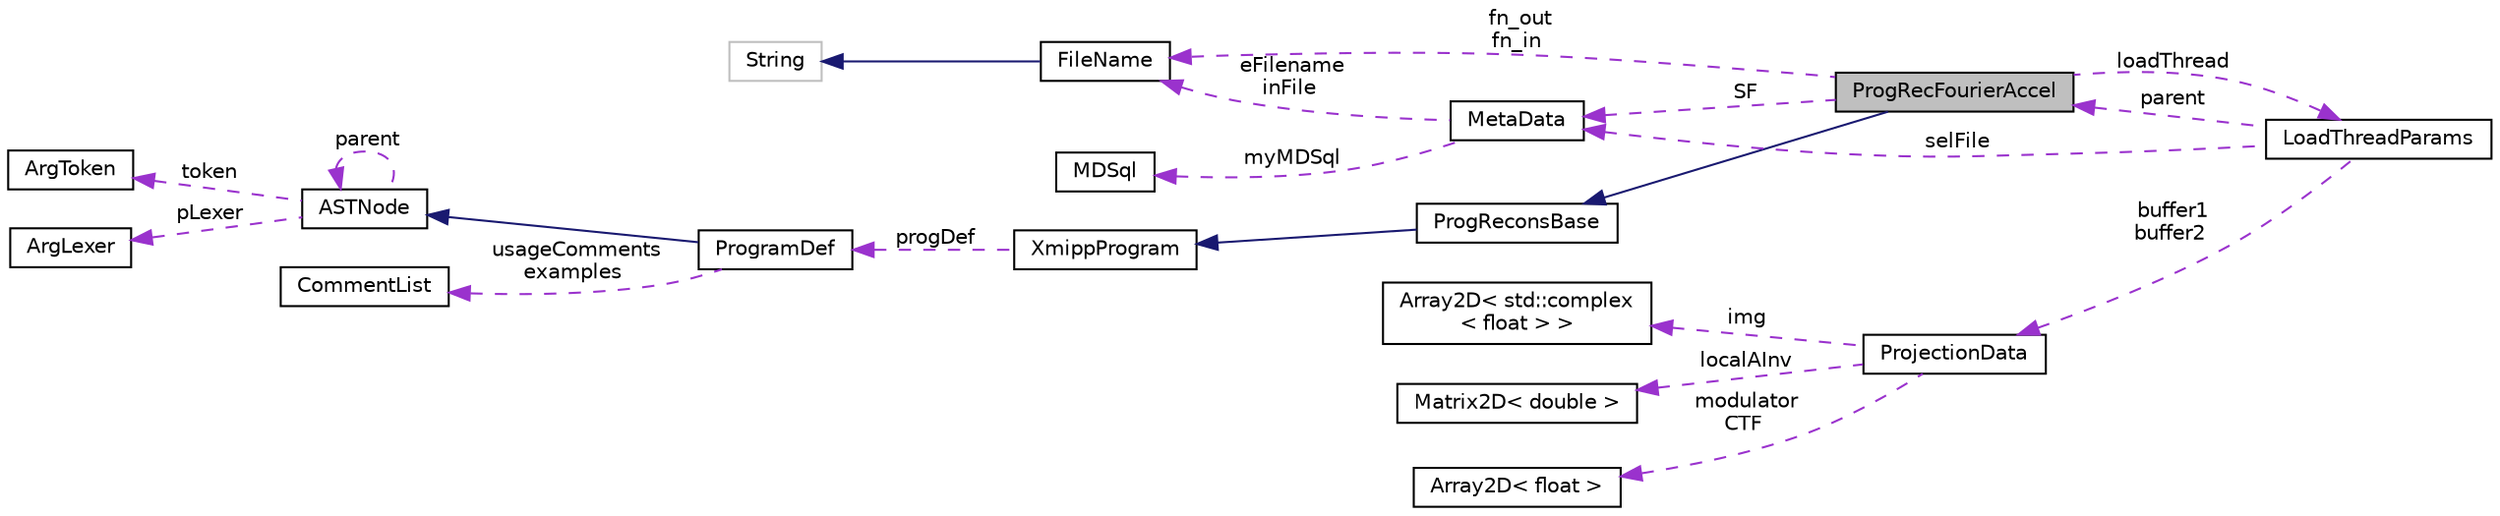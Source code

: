 digraph "ProgRecFourierAccel"
{
  edge [fontname="Helvetica",fontsize="10",labelfontname="Helvetica",labelfontsize="10"];
  node [fontname="Helvetica",fontsize="10",shape=record];
  rankdir="LR";
  Node4 [label="ProgRecFourierAccel",height=0.2,width=0.4,color="black", fillcolor="grey75", style="filled", fontcolor="black"];
  Node5 -> Node4 [dir="back",color="midnightblue",fontsize="10",style="solid",fontname="Helvetica"];
  Node5 [label="ProgReconsBase",height=0.2,width=0.4,color="black", fillcolor="white", style="filled",URL="$classProgReconsBase.html"];
  Node6 -> Node5 [dir="back",color="midnightblue",fontsize="10",style="solid",fontname="Helvetica"];
  Node6 [label="XmippProgram",height=0.2,width=0.4,color="black", fillcolor="white", style="filled",URL="$classXmippProgram.html"];
  Node7 -> Node6 [dir="back",color="darkorchid3",fontsize="10",style="dashed",label=" progDef" ,fontname="Helvetica"];
  Node7 [label="ProgramDef",height=0.2,width=0.4,color="black", fillcolor="white", style="filled",URL="$classProgramDef.html"];
  Node8 -> Node7 [dir="back",color="midnightblue",fontsize="10",style="solid",fontname="Helvetica"];
  Node8 [label="ASTNode",height=0.2,width=0.4,color="black", fillcolor="white", style="filled",URL="$classASTNode.html"];
  Node9 -> Node8 [dir="back",color="darkorchid3",fontsize="10",style="dashed",label=" token" ,fontname="Helvetica"];
  Node9 [label="ArgToken",height=0.2,width=0.4,color="black", fillcolor="white", style="filled",URL="$classArgToken.html"];
  Node10 -> Node8 [dir="back",color="darkorchid3",fontsize="10",style="dashed",label=" pLexer" ,fontname="Helvetica"];
  Node10 [label="ArgLexer",height=0.2,width=0.4,color="black", fillcolor="white", style="filled",URL="$classArgLexer.html"];
  Node8 -> Node8 [dir="back",color="darkorchid3",fontsize="10",style="dashed",label=" parent" ,fontname="Helvetica"];
  Node11 -> Node7 [dir="back",color="darkorchid3",fontsize="10",style="dashed",label=" usageComments\nexamples" ,fontname="Helvetica"];
  Node11 [label="CommentList",height=0.2,width=0.4,color="black", fillcolor="white", style="filled",URL="$classCommentList.html"];
  Node12 -> Node4 [dir="back",color="darkorchid3",fontsize="10",style="dashed",label=" SF" ,fontname="Helvetica"];
  Node12 [label="MetaData",height=0.2,width=0.4,color="black", fillcolor="white", style="filled",URL="$classMetaData.html"];
  Node13 -> Node12 [dir="back",color="darkorchid3",fontsize="10",style="dashed",label=" myMDSql" ,fontname="Helvetica"];
  Node13 [label="MDSql",height=0.2,width=0.4,color="black", fillcolor="white", style="filled",URL="$classMDSql.html"];
  Node14 -> Node12 [dir="back",color="darkorchid3",fontsize="10",style="dashed",label=" eFilename\ninFile" ,fontname="Helvetica"];
  Node14 [label="FileName",height=0.2,width=0.4,color="black", fillcolor="white", style="filled",URL="$classFileName.html"];
  Node15 -> Node14 [dir="back",color="midnightblue",fontsize="10",style="solid",fontname="Helvetica"];
  Node15 [label="String",height=0.2,width=0.4,color="grey75", fillcolor="white", style="filled"];
  Node16 -> Node4 [dir="back",color="darkorchid3",fontsize="10",style="dashed",label=" loadThread" ,fontname="Helvetica"];
  Node16 [label="LoadThreadParams",height=0.2,width=0.4,color="black", fillcolor="white", style="filled",URL="$structLoadThreadParams.html"];
  Node4 -> Node16 [dir="back",color="darkorchid3",fontsize="10",style="dashed",label=" parent" ,fontname="Helvetica"];
  Node12 -> Node16 [dir="back",color="darkorchid3",fontsize="10",style="dashed",label=" selFile" ,fontname="Helvetica"];
  Node17 -> Node16 [dir="back",color="darkorchid3",fontsize="10",style="dashed",label=" buffer1\nbuffer2" ,fontname="Helvetica"];
  Node17 [label="ProjectionData",height=0.2,width=0.4,color="black", fillcolor="white", style="filled",URL="$structProjectionData.html"];
  Node18 -> Node17 [dir="back",color="darkorchid3",fontsize="10",style="dashed",label=" img" ,fontname="Helvetica"];
  Node18 [label="Array2D\< std::complex\l\< float \> \>",height=0.2,width=0.4,color="black", fillcolor="white", style="filled",URL="$structArray2D.html"];
  Node19 -> Node17 [dir="back",color="darkorchid3",fontsize="10",style="dashed",label=" localAInv" ,fontname="Helvetica"];
  Node19 [label="Matrix2D\< double \>",height=0.2,width=0.4,color="black", fillcolor="white", style="filled",URL="$classMatrix2D.html"];
  Node20 -> Node17 [dir="back",color="darkorchid3",fontsize="10",style="dashed",label=" modulator\nCTF" ,fontname="Helvetica"];
  Node20 [label="Array2D\< float \>",height=0.2,width=0.4,color="black", fillcolor="white", style="filled",URL="$structArray2D.html"];
  Node14 -> Node4 [dir="back",color="darkorchid3",fontsize="10",style="dashed",label=" fn_out\nfn_in" ,fontname="Helvetica"];
}
